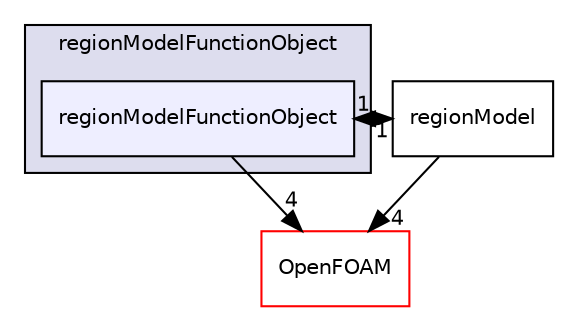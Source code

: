 digraph "src/regionModels/regionModel/regionModelFunctionObject/regionModelFunctionObject" {
  bgcolor=transparent;
  compound=true
  node [ fontsize="10", fontname="Helvetica"];
  edge [ labelfontsize="10", labelfontname="Helvetica"];
  subgraph clusterdir_20c1d0d82e141075254a9c9d121384c9 {
    graph [ bgcolor="#ddddee", pencolor="black", label="regionModelFunctionObject" fontname="Helvetica", fontsize="10", URL="dir_20c1d0d82e141075254a9c9d121384c9.html"]
  dir_1f4087e287de573e4dc4e64e35275f57 [shape=box, label="regionModelFunctionObject", style="filled", fillcolor="#eeeeff", pencolor="black", URL="dir_1f4087e287de573e4dc4e64e35275f57.html"];
  }
  dir_c5473ff19b20e6ec4dfe5c310b3778a8 [shape=box label="OpenFOAM" color="red" URL="dir_c5473ff19b20e6ec4dfe5c310b3778a8.html"];
  dir_9def0c2234ad5b9415d4c89f24e8e942 [shape=box label="regionModel" URL="dir_9def0c2234ad5b9415d4c89f24e8e942.html"];
  dir_9def0c2234ad5b9415d4c89f24e8e942->dir_c5473ff19b20e6ec4dfe5c310b3778a8 [headlabel="4", labeldistance=1.5 headhref="dir_002553_001896.html"];
  dir_9def0c2234ad5b9415d4c89f24e8e942->dir_1f4087e287de573e4dc4e64e35275f57 [headlabel="1", labeldistance=1.5 headhref="dir_002553_002556.html"];
  dir_1f4087e287de573e4dc4e64e35275f57->dir_c5473ff19b20e6ec4dfe5c310b3778a8 [headlabel="4", labeldistance=1.5 headhref="dir_002556_001896.html"];
  dir_1f4087e287de573e4dc4e64e35275f57->dir_9def0c2234ad5b9415d4c89f24e8e942 [headlabel="1", labeldistance=1.5 headhref="dir_002556_002553.html"];
}
